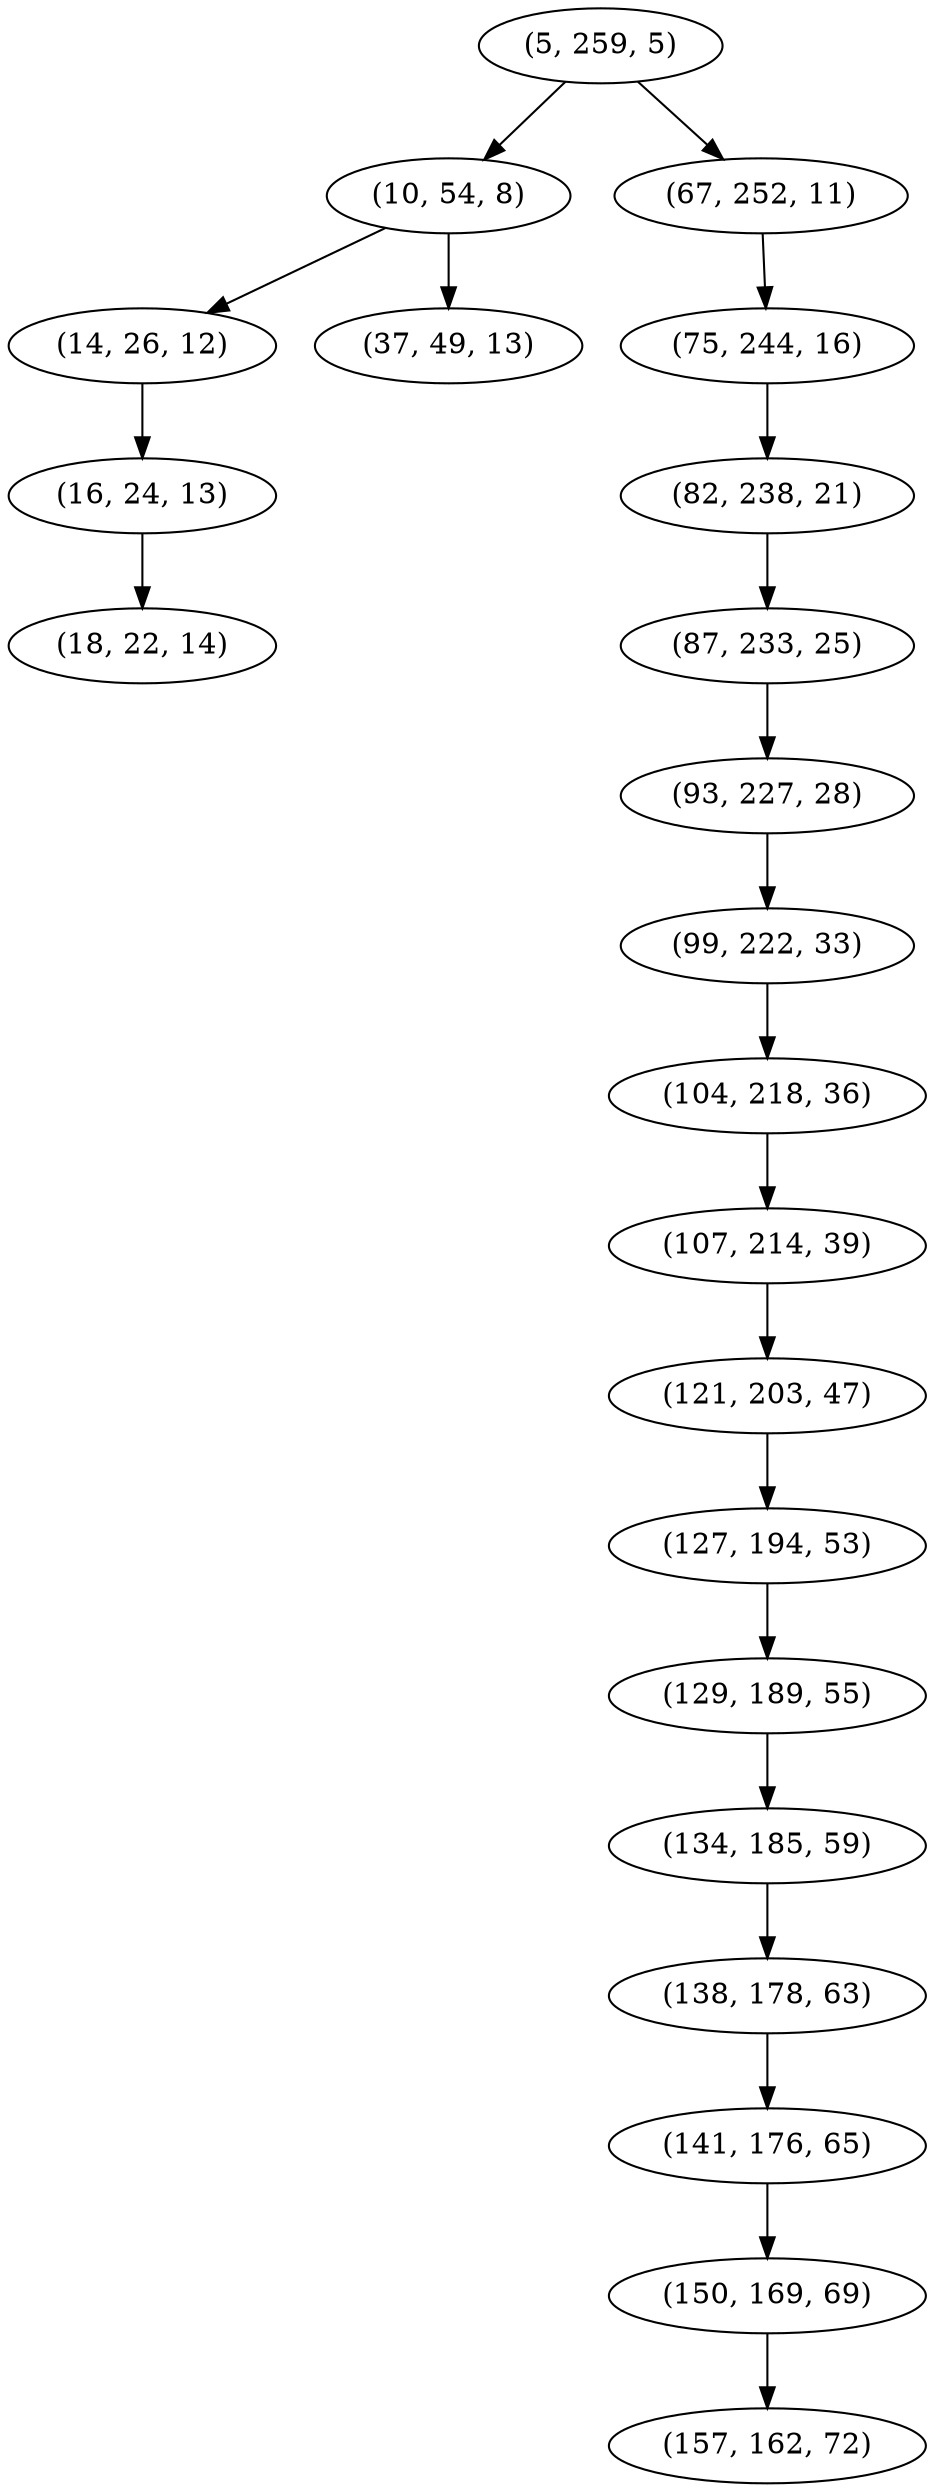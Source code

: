 digraph tree {
    "(5, 259, 5)";
    "(10, 54, 8)";
    "(14, 26, 12)";
    "(16, 24, 13)";
    "(18, 22, 14)";
    "(37, 49, 13)";
    "(67, 252, 11)";
    "(75, 244, 16)";
    "(82, 238, 21)";
    "(87, 233, 25)";
    "(93, 227, 28)";
    "(99, 222, 33)";
    "(104, 218, 36)";
    "(107, 214, 39)";
    "(121, 203, 47)";
    "(127, 194, 53)";
    "(129, 189, 55)";
    "(134, 185, 59)";
    "(138, 178, 63)";
    "(141, 176, 65)";
    "(150, 169, 69)";
    "(157, 162, 72)";
    "(5, 259, 5)" -> "(10, 54, 8)";
    "(5, 259, 5)" -> "(67, 252, 11)";
    "(10, 54, 8)" -> "(14, 26, 12)";
    "(10, 54, 8)" -> "(37, 49, 13)";
    "(14, 26, 12)" -> "(16, 24, 13)";
    "(16, 24, 13)" -> "(18, 22, 14)";
    "(67, 252, 11)" -> "(75, 244, 16)";
    "(75, 244, 16)" -> "(82, 238, 21)";
    "(82, 238, 21)" -> "(87, 233, 25)";
    "(87, 233, 25)" -> "(93, 227, 28)";
    "(93, 227, 28)" -> "(99, 222, 33)";
    "(99, 222, 33)" -> "(104, 218, 36)";
    "(104, 218, 36)" -> "(107, 214, 39)";
    "(107, 214, 39)" -> "(121, 203, 47)";
    "(121, 203, 47)" -> "(127, 194, 53)";
    "(127, 194, 53)" -> "(129, 189, 55)";
    "(129, 189, 55)" -> "(134, 185, 59)";
    "(134, 185, 59)" -> "(138, 178, 63)";
    "(138, 178, 63)" -> "(141, 176, 65)";
    "(141, 176, 65)" -> "(150, 169, 69)";
    "(150, 169, 69)" -> "(157, 162, 72)";
}
